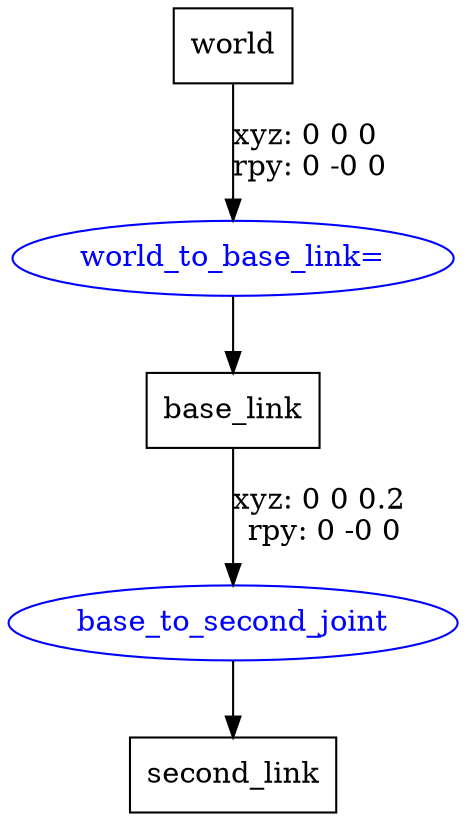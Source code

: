 digraph G {
node [shape=box];
"world" [label="world"];
"base_link" [label="base_link"];
"second_link" [label="second_link"];
node [shape=ellipse, color=blue, fontcolor=blue];
"world" -> "world_to_base_link=" [label="xyz: 0 0 0 \nrpy: 0 -0 0"]
"world_to_base_link=" -> "base_link"
"base_link" -> "base_to_second_joint" [label="xyz: 0 0 0.2 \nrpy: 0 -0 0"]
"base_to_second_joint" -> "second_link"
}
